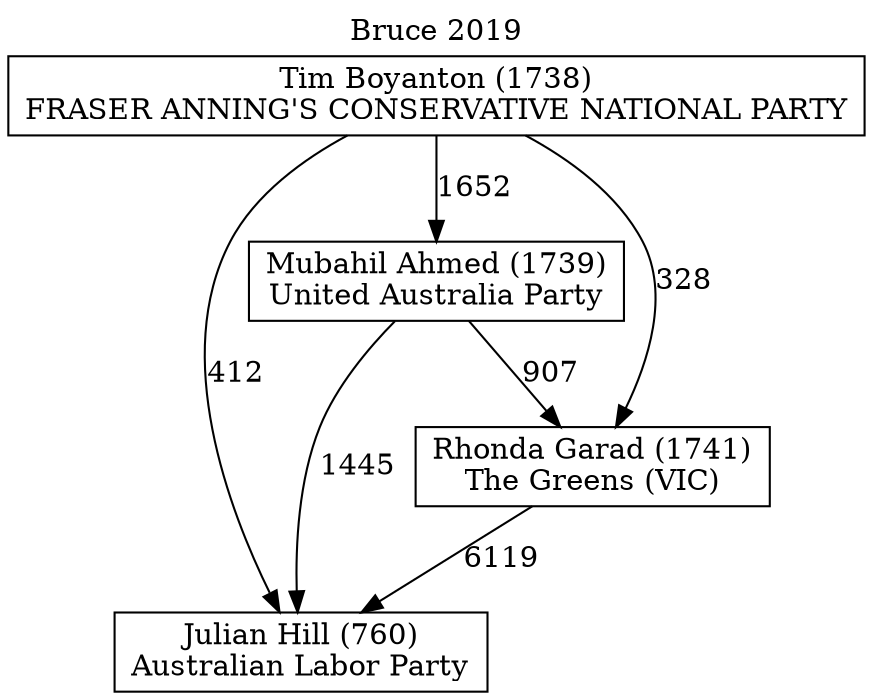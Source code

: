 // House preference flow
digraph "Julian Hill (760)_Bruce_2019" {
	graph [label="Bruce 2019" labelloc=t mclimit=10]
	node [shape=box]
	"Julian Hill (760)" [label="Julian Hill (760)
Australian Labor Party"]
	"Mubahil Ahmed (1739)" [label="Mubahil Ahmed (1739)
United Australia Party"]
	"Rhonda Garad (1741)" [label="Rhonda Garad (1741)
The Greens (VIC)"]
	"Tim Boyanton (1738)" [label="Tim Boyanton (1738)
FRASER ANNING'S CONSERVATIVE NATIONAL PARTY"]
	"Mubahil Ahmed (1739)" -> "Julian Hill (760)" [label=1445]
	"Mubahil Ahmed (1739)" -> "Rhonda Garad (1741)" [label=907]
	"Rhonda Garad (1741)" -> "Julian Hill (760)" [label=6119]
	"Tim Boyanton (1738)" -> "Julian Hill (760)" [label=412]
	"Tim Boyanton (1738)" -> "Mubahil Ahmed (1739)" [label=1652]
	"Tim Boyanton (1738)" -> "Rhonda Garad (1741)" [label=328]
}
